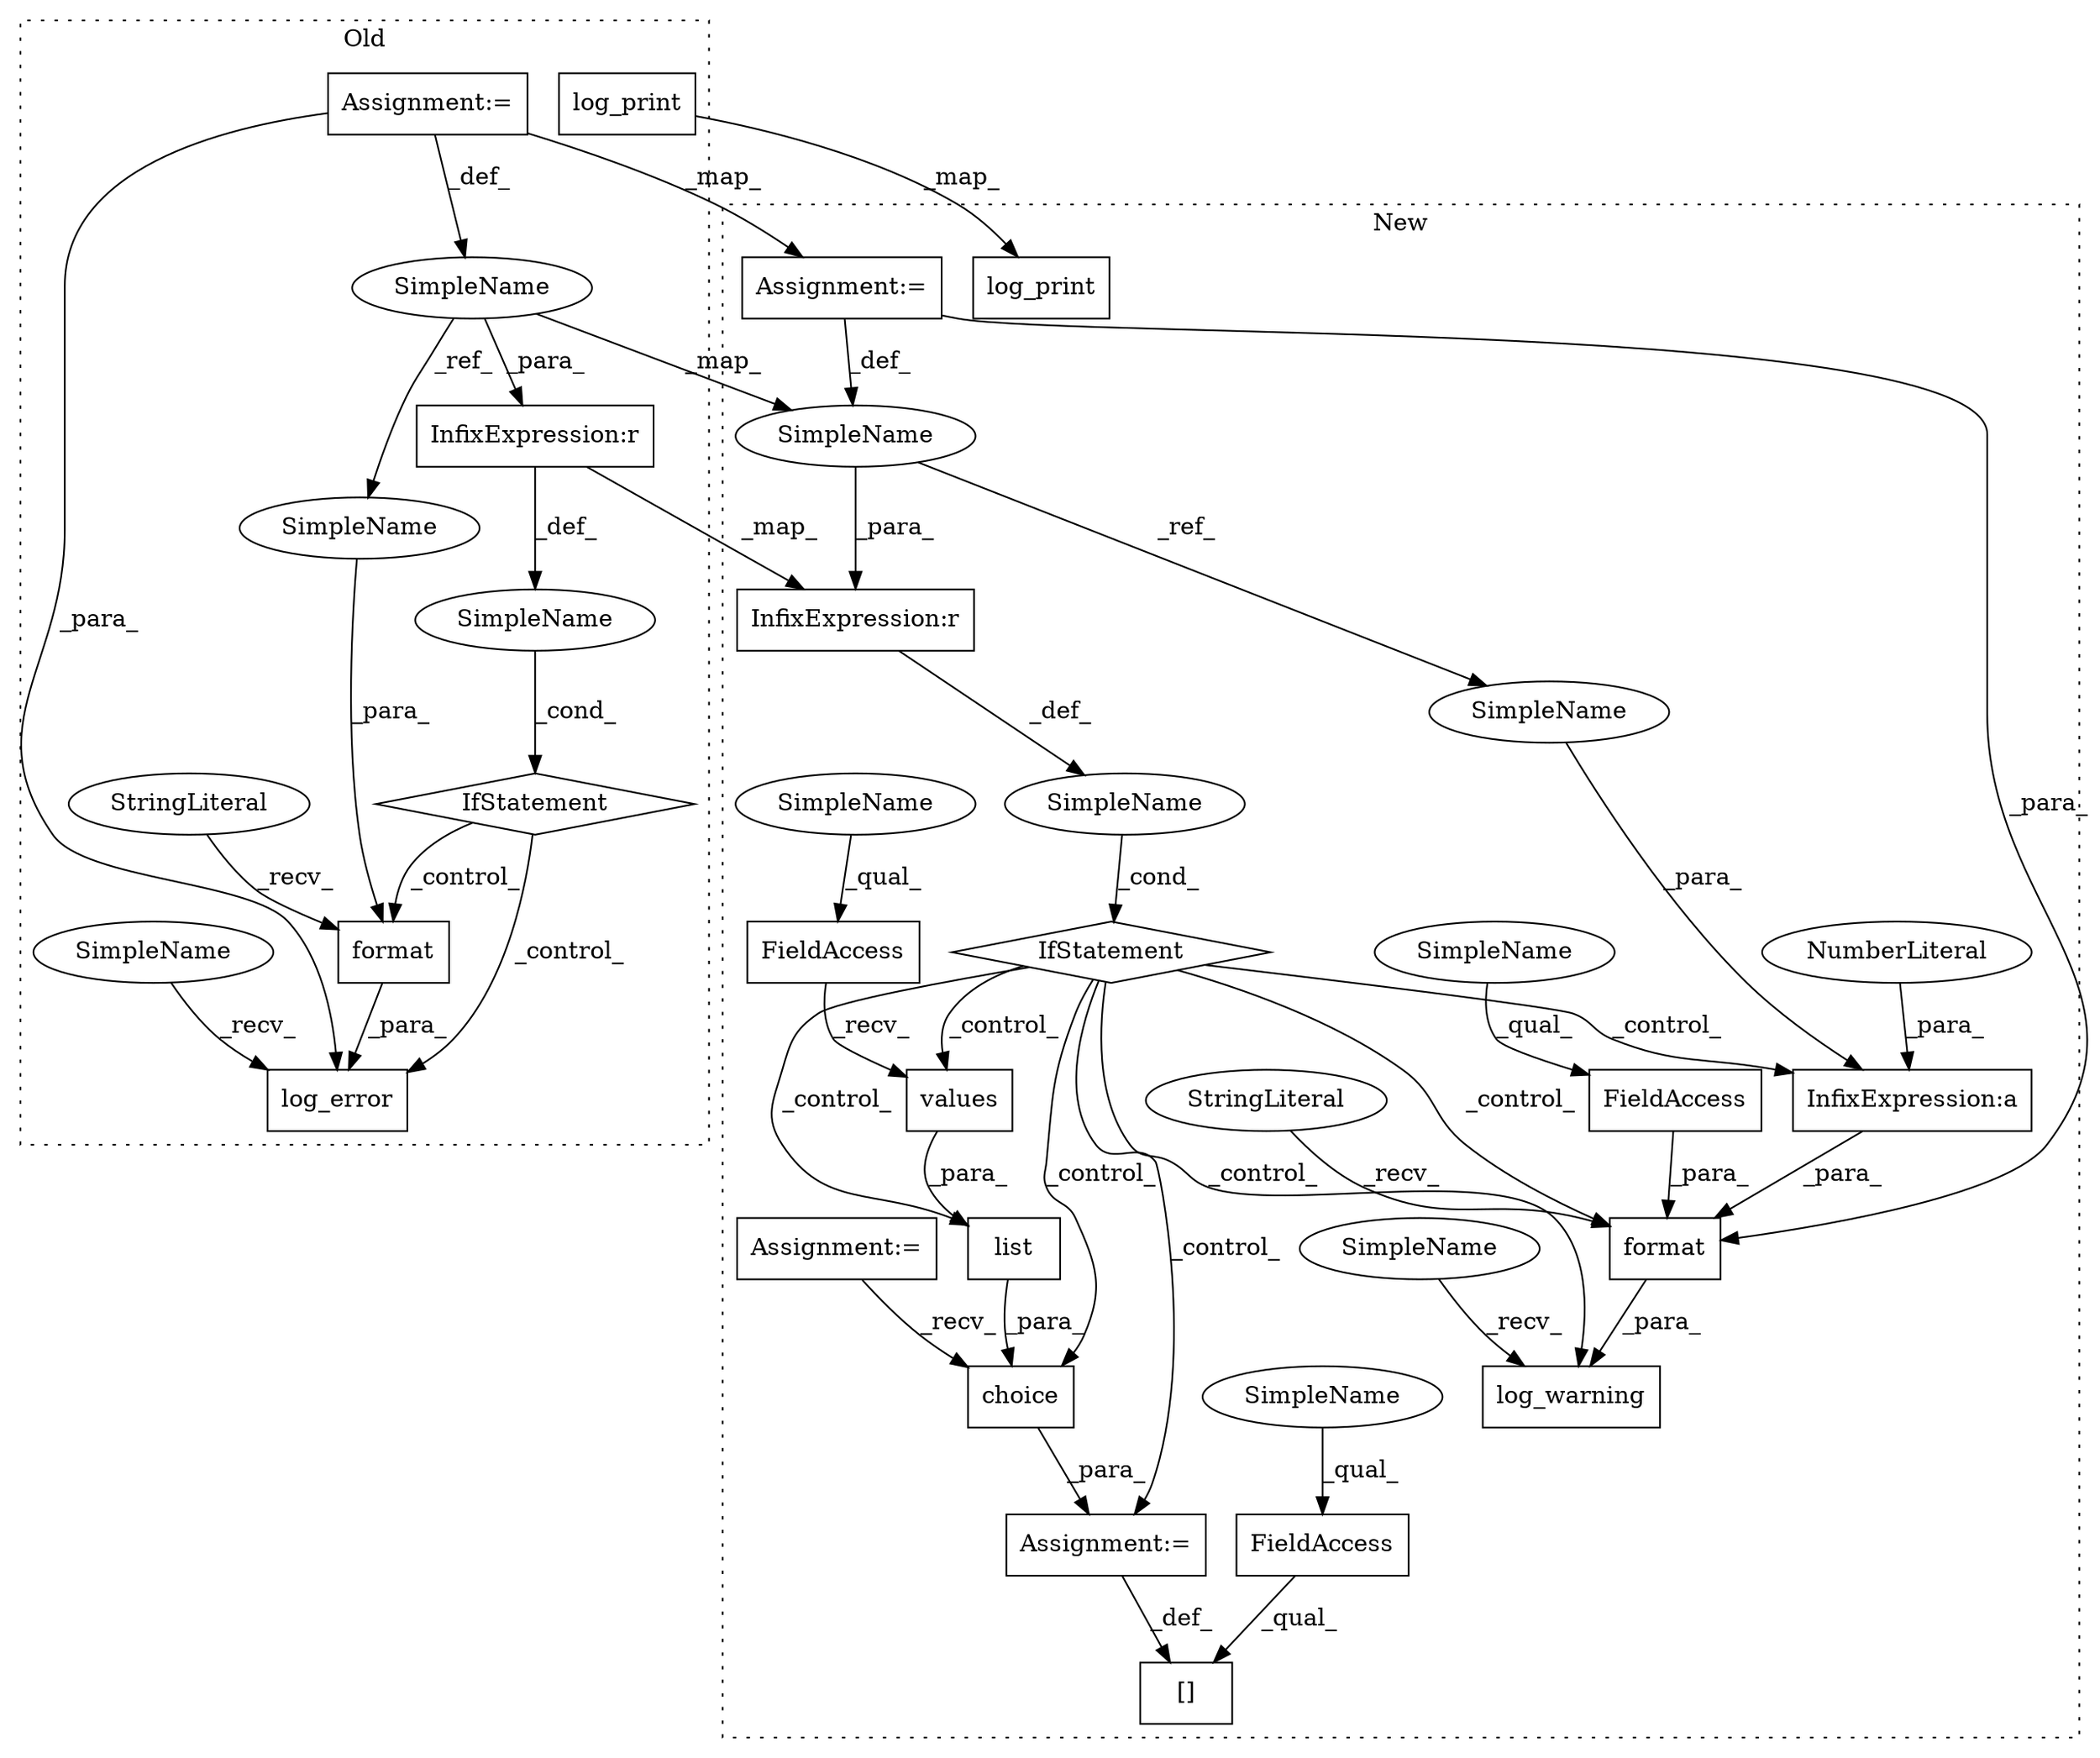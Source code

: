 digraph G {
subgraph cluster0 {
1 [label="format" a="32" s="29708,29716" l="7,1" shape="box"];
3 [label="StringLiteral" a="45" s="29671" l="36" shape="ellipse"];
4 [label="IfStatement" a="25" s="29606,29644" l="4,2" shape="diamond"];
5 [label="SimpleName" a="42" s="" l="" shape="ellipse"];
9 [label="SimpleName" a="42" s="29566" l="1" shape="ellipse"];
11 [label="InfixExpression:r" a="27" s="29611" l="4" shape="box"];
22 [label="log_error" a="32" s="29661,29717" l="10,1" shape="box"];
23 [label="log_print" a="32" s="29449,29557" l="10,1" shape="box"];
28 [label="Assignment:=" a="7" s="29567" l="1" shape="box"];
30 [label="SimpleName" a="42" s="29656" l="4" shape="ellipse"];
31 [label="SimpleName" a="42" s="29715" l="1" shape="ellipse"];
label = "Old";
style="dotted";
}
subgraph cluster1 {
2 [label="list" a="32" s="30993,31032" l="5,1" shape="box"];
6 [label="Assignment:=" a="7" s="30978" l="1" shape="box"];
7 [label="IfStatement" a="25" s="30551,30588" l="4,2" shape="diamond"];
8 [label="SimpleName" a="42" s="" l="" shape="ellipse"];
10 [label="SimpleName" a="42" s="30511" l="1" shape="ellipse"];
12 [label="InfixExpression:r" a="27" s="30556" l="3" shape="box"];
13 [label="log_warning" a="32" s="30789,30923" l="12,1" shape="box"];
14 [label="InfixExpression:a" a="27" s="30918" l="3" shape="box"];
15 [label="NumberLiteral" a="34" s="30921" l="1" shape="ellipse"];
16 [label="[]" a="2" s="30934,30977" l="26,1" shape="box"];
17 [label="FieldAccess" a="22" s="30934" l="25" shape="box"];
18 [label="FieldAccess" a="22" s="30887" l="29" shape="box"];
19 [label="FieldAccess" a="22" s="30998" l="25" shape="box"];
20 [label="values" a="32" s="31024" l="8" shape="box"];
21 [label="format" a="32" s="30880,30922" l="7,1" shape="box"];
24 [label="log_print" a="32" s="30394,30502" l="10,1" shape="box"];
25 [label="choice" a="32" s="30986,31033" l="7,1" shape="box"];
26 [label="Assignment:=" a="7" s="30206" l="6" shape="box"];
27 [label="StringLiteral" a="45" s="30801" l="78" shape="ellipse"];
29 [label="Assignment:=" a="7" s="30512" l="1" shape="box"];
32 [label="SimpleName" a="42" s="30934" l="4" shape="ellipse"];
33 [label="SimpleName" a="42" s="30887" l="4" shape="ellipse"];
34 [label="SimpleName" a="42" s="30998" l="4" shape="ellipse"];
35 [label="SimpleName" a="42" s="30784" l="4" shape="ellipse"];
36 [label="SimpleName" a="42" s="30917" l="1" shape="ellipse"];
label = "New";
style="dotted";
}
1 -> 22 [label="_para_"];
2 -> 25 [label="_para_"];
3 -> 1 [label="_recv_"];
4 -> 1 [label="_control_"];
4 -> 22 [label="_control_"];
5 -> 4 [label="_cond_"];
6 -> 16 [label="_def_"];
7 -> 20 [label="_control_"];
7 -> 25 [label="_control_"];
7 -> 6 [label="_control_"];
7 -> 2 [label="_control_"];
7 -> 14 [label="_control_"];
7 -> 13 [label="_control_"];
7 -> 21 [label="_control_"];
8 -> 7 [label="_cond_"];
9 -> 10 [label="_map_"];
9 -> 11 [label="_para_"];
9 -> 31 [label="_ref_"];
10 -> 12 [label="_para_"];
10 -> 36 [label="_ref_"];
11 -> 5 [label="_def_"];
11 -> 12 [label="_map_"];
12 -> 8 [label="_def_"];
14 -> 21 [label="_para_"];
15 -> 14 [label="_para_"];
17 -> 16 [label="_qual_"];
18 -> 21 [label="_para_"];
19 -> 20 [label="_recv_"];
20 -> 2 [label="_para_"];
21 -> 13 [label="_para_"];
23 -> 24 [label="_map_"];
25 -> 6 [label="_para_"];
26 -> 25 [label="_recv_"];
27 -> 21 [label="_recv_"];
28 -> 22 [label="_para_"];
28 -> 9 [label="_def_"];
28 -> 29 [label="_map_"];
29 -> 21 [label="_para_"];
29 -> 10 [label="_def_"];
30 -> 22 [label="_recv_"];
31 -> 1 [label="_para_"];
32 -> 17 [label="_qual_"];
33 -> 18 [label="_qual_"];
34 -> 19 [label="_qual_"];
35 -> 13 [label="_recv_"];
36 -> 14 [label="_para_"];
}